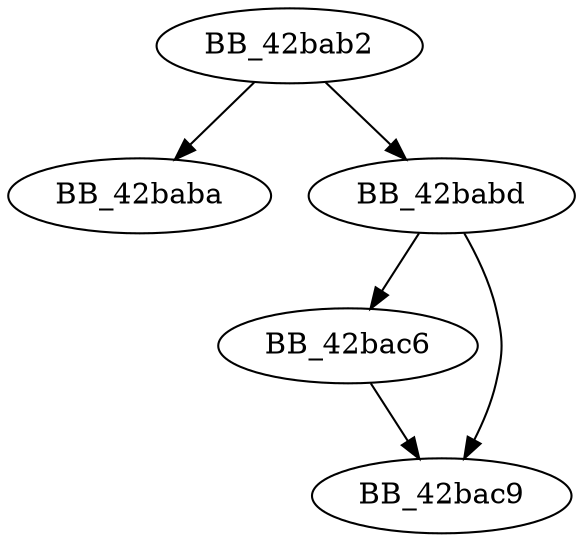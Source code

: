 DiGraph unknown_libname_29{
BB_42bab2->BB_42baba
BB_42bab2->BB_42babd
BB_42babd->BB_42bac6
BB_42babd->BB_42bac9
BB_42bac6->BB_42bac9
}

